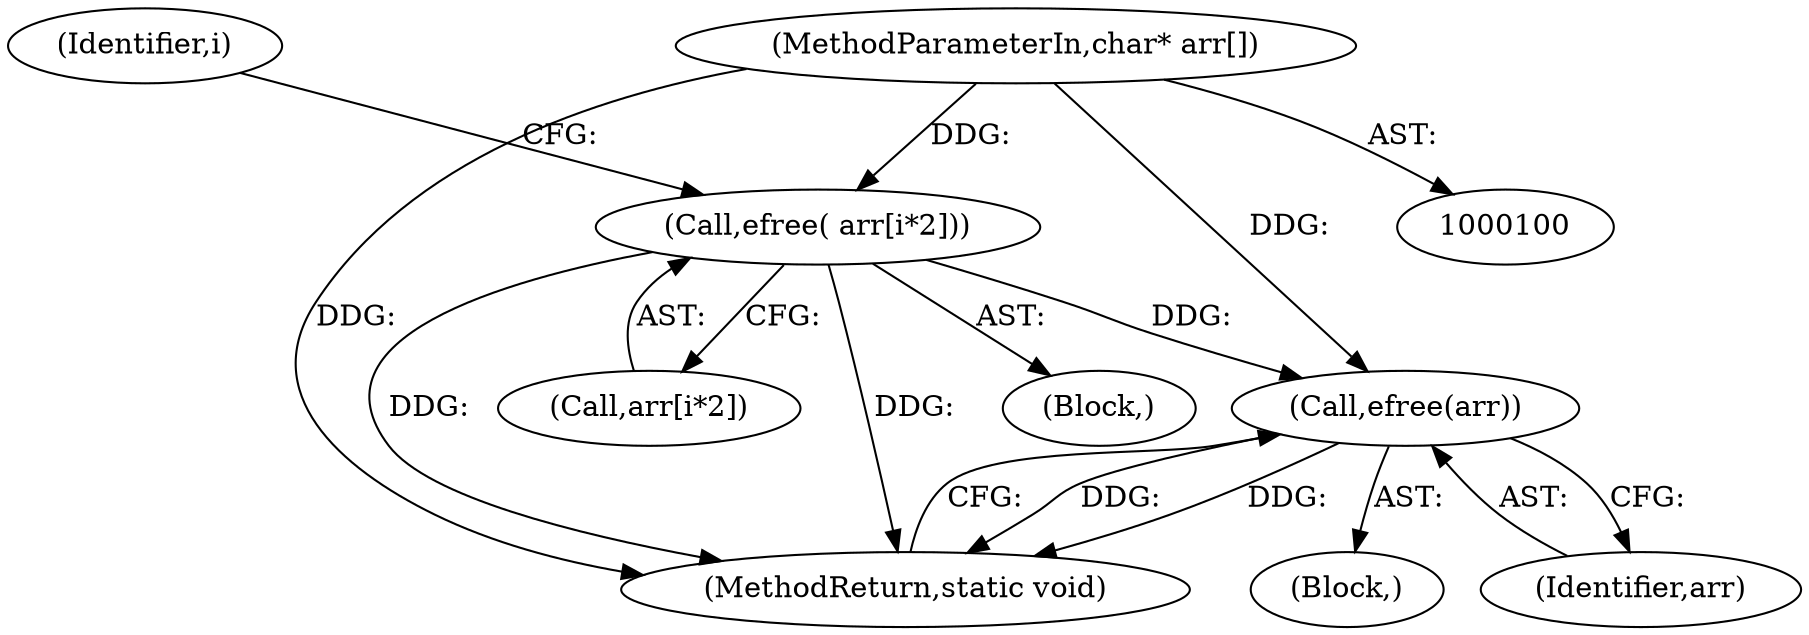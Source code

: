digraph "0_php-src_97eff7eb57fc2320c267a949cffd622c38712484?w=1_17@array" {
"1000101" [label="(MethodParameterIn,char* arr[])"];
"1000125" [label="(Call,efree( arr[i*2]))"];
"1000131" [label="(Call,efree(arr))"];
"1000132" [label="(Identifier,arr)"];
"1000126" [label="(Call,arr[i*2])"];
"1000133" [label="(MethodReturn,static void)"];
"1000103" [label="(Block,)"];
"1000125" [label="(Call,efree( arr[i*2]))"];
"1000124" [label="(Block,)"];
"1000116" [label="(Identifier,i)"];
"1000131" [label="(Call,efree(arr))"];
"1000101" [label="(MethodParameterIn,char* arr[])"];
"1000101" -> "1000100"  [label="AST: "];
"1000101" -> "1000133"  [label="DDG: "];
"1000101" -> "1000125"  [label="DDG: "];
"1000101" -> "1000131"  [label="DDG: "];
"1000125" -> "1000124"  [label="AST: "];
"1000125" -> "1000126"  [label="CFG: "];
"1000126" -> "1000125"  [label="AST: "];
"1000116" -> "1000125"  [label="CFG: "];
"1000125" -> "1000133"  [label="DDG: "];
"1000125" -> "1000133"  [label="DDG: "];
"1000125" -> "1000131"  [label="DDG: "];
"1000131" -> "1000103"  [label="AST: "];
"1000131" -> "1000132"  [label="CFG: "];
"1000132" -> "1000131"  [label="AST: "];
"1000133" -> "1000131"  [label="CFG: "];
"1000131" -> "1000133"  [label="DDG: "];
"1000131" -> "1000133"  [label="DDG: "];
}
